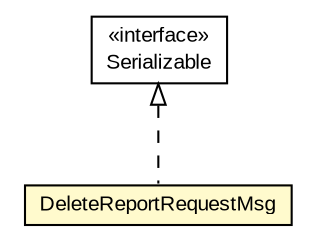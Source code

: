 #!/usr/local/bin/dot
#
# Class diagram 
# Generated by UMLGraph version R5_6-24-gf6e263 (http://www.umlgraph.org/)
#

digraph G {
	edge [fontname="arial",fontsize=10,labelfontname="arial",labelfontsize=10];
	node [fontname="arial",fontsize=10,shape=plaintext];
	nodesep=0.25;
	ranksep=0.5;
	// org.miloss.fgsms.services.interfaces.automatedreportingservice.DeleteReportRequestMsg
	c299658 [label=<<table title="org.miloss.fgsms.services.interfaces.automatedreportingservice.DeleteReportRequestMsg" border="0" cellborder="1" cellspacing="0" cellpadding="2" port="p" bgcolor="lemonChiffon" href="./DeleteReportRequestMsg.html">
		<tr><td><table border="0" cellspacing="0" cellpadding="1">
<tr><td align="center" balign="center"> DeleteReportRequestMsg </td></tr>
		</table></td></tr>
		</table>>, URL="./DeleteReportRequestMsg.html", fontname="arial", fontcolor="black", fontsize=10.0];
	//org.miloss.fgsms.services.interfaces.automatedreportingservice.DeleteReportRequestMsg implements java.io.Serializable
	c300629:p -> c299658:p [dir=back,arrowtail=empty,style=dashed];
	// java.io.Serializable
	c300629 [label=<<table title="java.io.Serializable" border="0" cellborder="1" cellspacing="0" cellpadding="2" port="p" href="http://java.sun.com/j2se/1.4.2/docs/api/java/io/Serializable.html">
		<tr><td><table border="0" cellspacing="0" cellpadding="1">
<tr><td align="center" balign="center"> &#171;interface&#187; </td></tr>
<tr><td align="center" balign="center"> Serializable </td></tr>
		</table></td></tr>
		</table>>, URL="http://java.sun.com/j2se/1.4.2/docs/api/java/io/Serializable.html", fontname="arial", fontcolor="black", fontsize=10.0];
}

